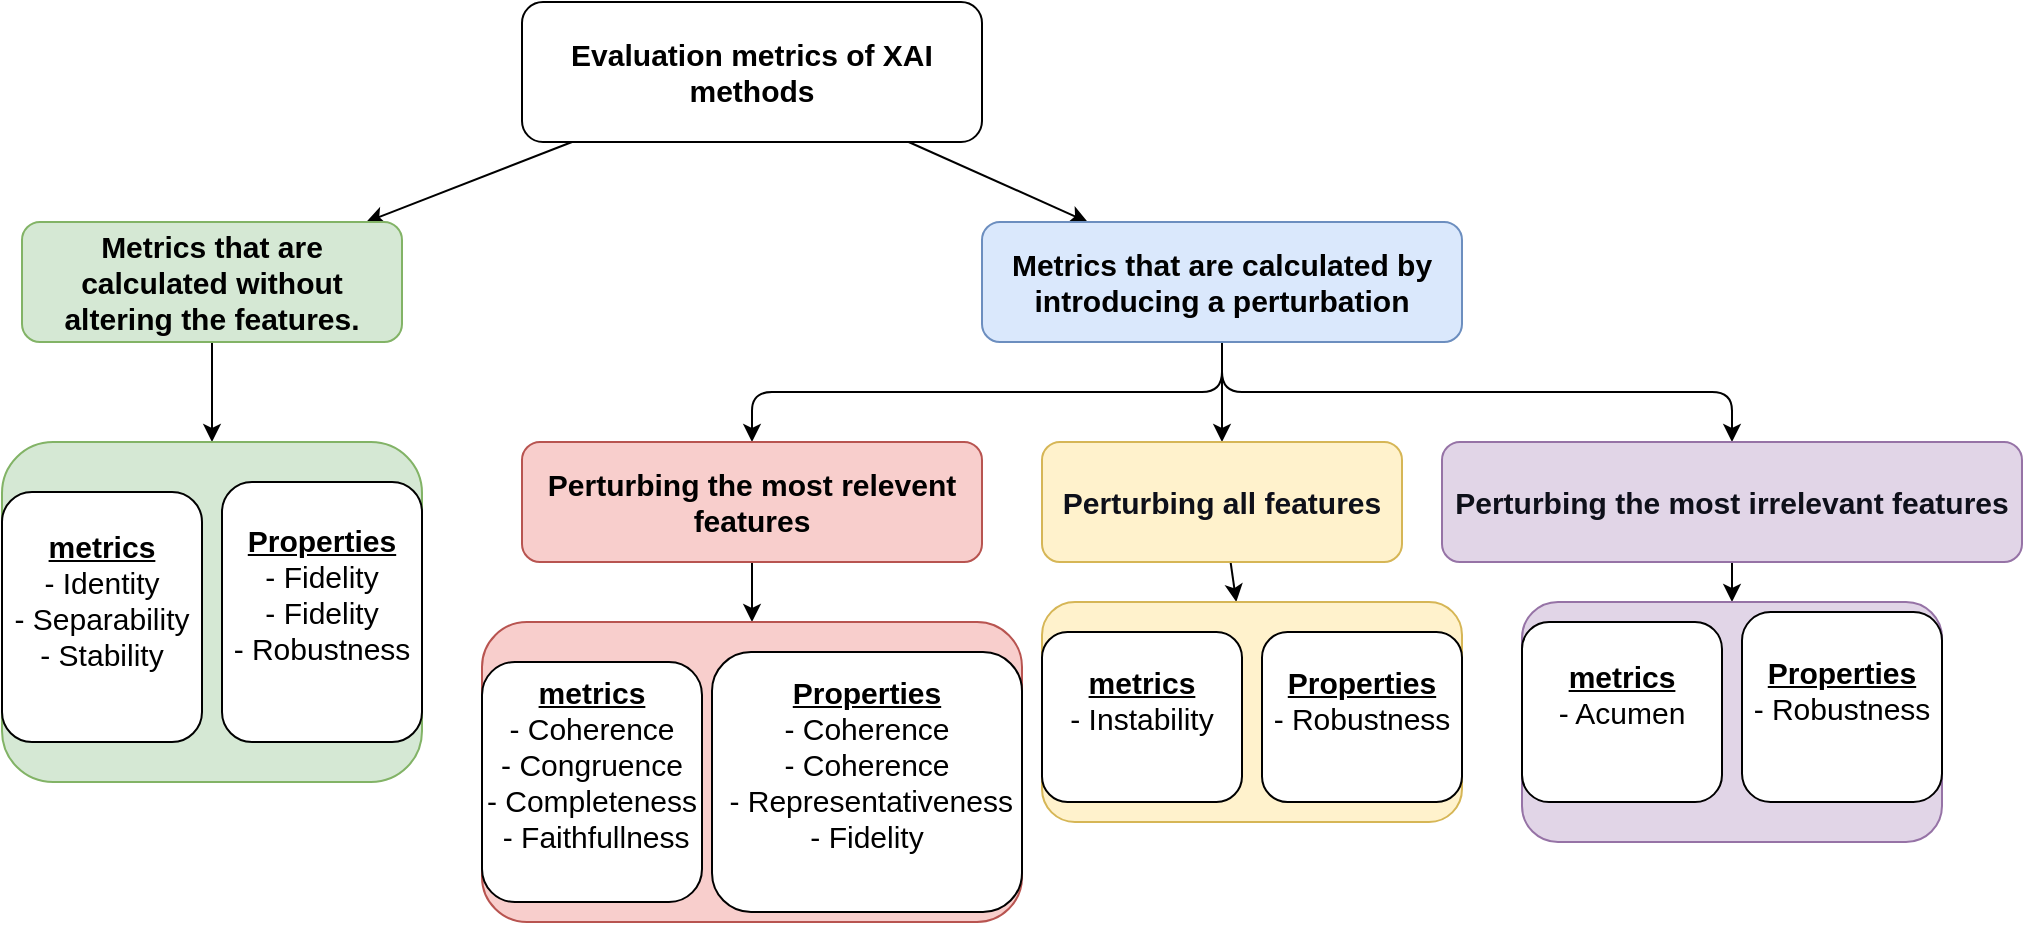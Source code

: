 <mxfile version="24.7.17">
  <diagram id="C5RBs43oDa-KdzZeNtuy" name="Page-1">
    <mxGraphModel dx="1114" dy="739" grid="1" gridSize="10" guides="1" tooltips="1" connect="1" arrows="1" fold="1" page="1" pageScale="1" pageWidth="1169" pageHeight="827" math="0" shadow="0">
      <root>
        <mxCell id="WIyWlLk6GJQsqaUBKTNV-0" />
        <mxCell id="WIyWlLk6GJQsqaUBKTNV-1" parent="WIyWlLk6GJQsqaUBKTNV-0" />
        <mxCell id="3SjeZ5jOU1wM5McMUVgE-2" value="" style="rounded=1;orthogonalLoop=1;jettySize=auto;html=1;fontSize=15;" parent="WIyWlLk6GJQsqaUBKTNV-1" source="3SjeZ5jOU1wM5McMUVgE-0" target="3SjeZ5jOU1wM5McMUVgE-1" edge="1">
          <mxGeometry relative="1" as="geometry" />
        </mxCell>
        <mxCell id="3SjeZ5jOU1wM5McMUVgE-4" value="" style="rounded=1;orthogonalLoop=1;jettySize=auto;html=1;fontSize=15;" parent="WIyWlLk6GJQsqaUBKTNV-1" source="3SjeZ5jOU1wM5McMUVgE-0" target="3SjeZ5jOU1wM5McMUVgE-3" edge="1">
          <mxGeometry relative="1" as="geometry" />
        </mxCell>
        <mxCell id="3SjeZ5jOU1wM5McMUVgE-0" value="Evaluation metrics of XAI methods" style="rounded=1;whiteSpace=wrap;html=1;fontStyle=1;fontSize=15;" parent="WIyWlLk6GJQsqaUBKTNV-1" vertex="1">
          <mxGeometry x="310" y="340" width="230" height="70" as="geometry" />
        </mxCell>
        <mxCell id="3SjeZ5jOU1wM5McMUVgE-8" value="" style="rounded=1;orthogonalLoop=1;jettySize=auto;html=1;fontSize=15;" parent="WIyWlLk6GJQsqaUBKTNV-1" source="3SjeZ5jOU1wM5McMUVgE-1" target="3SjeZ5jOU1wM5McMUVgE-7" edge="1">
          <mxGeometry relative="1" as="geometry" />
        </mxCell>
        <mxCell id="3SjeZ5jOU1wM5McMUVgE-1" value="Metrics that are calculated without altering the features." style="whiteSpace=wrap;html=1;rounded=1;fontStyle=1;fillColor=#d5e8d4;strokeColor=#82b366;fontSize=15;" parent="WIyWlLk6GJQsqaUBKTNV-1" vertex="1">
          <mxGeometry x="60" y="450" width="190" height="60" as="geometry" />
        </mxCell>
        <mxCell id="3SjeZ5jOU1wM5McMUVgE-17" value="" style="edgeStyle=orthogonalEdgeStyle;rounded=1;orthogonalLoop=1;jettySize=auto;html=1;" parent="WIyWlLk6GJQsqaUBKTNV-1" source="3SjeZ5jOU1wM5McMUVgE-3" target="3SjeZ5jOU1wM5McMUVgE-16" edge="1">
          <mxGeometry relative="1" as="geometry" />
        </mxCell>
        <mxCell id="3SjeZ5jOU1wM5McMUVgE-19" value="" style="edgeStyle=orthogonalEdgeStyle;rounded=1;orthogonalLoop=1;jettySize=auto;html=1;" parent="WIyWlLk6GJQsqaUBKTNV-1" source="3SjeZ5jOU1wM5McMUVgE-3" target="3SjeZ5jOU1wM5McMUVgE-18" edge="1">
          <mxGeometry relative="1" as="geometry" />
        </mxCell>
        <mxCell id="3SjeZ5jOU1wM5McMUVgE-21" value="" style="edgeStyle=orthogonalEdgeStyle;rounded=1;orthogonalLoop=1;jettySize=auto;html=1;" parent="WIyWlLk6GJQsqaUBKTNV-1" source="3SjeZ5jOU1wM5McMUVgE-3" target="3SjeZ5jOU1wM5McMUVgE-20" edge="1">
          <mxGeometry relative="1" as="geometry" />
        </mxCell>
        <mxCell id="3SjeZ5jOU1wM5McMUVgE-3" value="Metrics that are calculated by introducing a perturbation" style="whiteSpace=wrap;html=1;rounded=1;fillColor=#dae8fc;strokeColor=#6c8ebf;fontStyle=1;fontSize=15;" parent="WIyWlLk6GJQsqaUBKTNV-1" vertex="1">
          <mxGeometry x="540" y="450" width="240" height="60" as="geometry" />
        </mxCell>
        <mxCell id="3SjeZ5jOU1wM5McMUVgE-7" value="" style="whiteSpace=wrap;html=1;fillColor=#d5e8d4;strokeColor=#82b366;rounded=1;fontStyle=1;fontSize=15;" parent="WIyWlLk6GJQsqaUBKTNV-1" vertex="1">
          <mxGeometry x="50" y="560" width="210" height="170" as="geometry" />
        </mxCell>
        <mxCell id="3SjeZ5jOU1wM5McMUVgE-14" value="&lt;div style=&quot;forced-color-adjust: none; font-size: 15px;&quot;&gt;&lt;span style=&quot;forced-color-adjust: none; background-color: initial; font-size: 15px;&quot;&gt;&lt;b style=&quot;forced-color-adjust: none;&quot;&gt;&lt;u style=&quot;forced-color-adjust: none;&quot;&gt;metrics&lt;/u&gt;&lt;/b&gt;&lt;/span&gt;&lt;/div&gt;&lt;div style=&quot;forced-color-adjust: none; font-size: 15px;&quot;&gt;&lt;span style=&quot;forced-color-adjust: none; background-color: initial; font-size: 15px;&quot;&gt;- Identity&lt;/span&gt;&lt;/div&gt;&lt;div style=&quot;forced-color-adjust: none; font-size: 15px;&quot;&gt;&lt;span style=&quot;forced-color-adjust: none; background-color: initial; font-size: 15px;&quot;&gt;- Separability&lt;/span&gt;&lt;/div&gt;&lt;div style=&quot;forced-color-adjust: none; font-size: 15px;&quot;&gt;- Stability&lt;br style=&quot;forced-color-adjust: none; font-size: 15px;&quot;&gt;&lt;div style=&quot;forced-color-adjust: none; font-size: 15px;&quot;&gt;&lt;br style=&quot;forced-color-adjust: none; color: rgb(0, 0, 0); font-family: Helvetica; font-size: 15px; font-style: normal; font-variant-ligatures: normal; font-variant-caps: normal; font-weight: 400; letter-spacing: normal; orphans: 2; text-indent: 0px; text-transform: none; widows: 2; word-spacing: 0px; -webkit-text-stroke-width: 0px; white-space: normal; background-color: rgb(251, 251, 251); text-decoration-thickness: initial; text-decoration-style: initial; text-decoration-color: initial;&quot;&gt;&lt;/div&gt;&lt;/div&gt;" style="rounded=1;whiteSpace=wrap;html=1;align=center;" parent="WIyWlLk6GJQsqaUBKTNV-1" vertex="1">
          <mxGeometry x="50" y="585" width="100" height="125" as="geometry" />
        </mxCell>
        <mxCell id="3SjeZ5jOU1wM5McMUVgE-15" value="&lt;meta charset=&quot;utf-8&quot;&gt;&lt;div style=&quot;forced-color-adjust: none; font-size: 15px;&quot;&gt;&lt;span style=&quot;forced-color-adjust: none; background-color: initial; font-size: 15px;&quot;&gt;&lt;b style=&quot;forced-color-adjust: none;&quot;&gt;&lt;u style=&quot;forced-color-adjust: none;&quot;&gt;Properties&lt;/u&gt;&lt;/b&gt;&lt;/span&gt;&lt;/div&gt;&lt;div style=&quot;forced-color-adjust: none; font-size: 15px;&quot;&gt;&lt;span style=&quot;forced-color-adjust: none; background-color: initial; font-size: 15px;&quot;&gt;- Fidelity&lt;/span&gt;&lt;/div&gt;&lt;div style=&quot;forced-color-adjust: none; font-size: 15px;&quot;&gt;&lt;span style=&quot;forced-color-adjust: none; background-color: initial; font-size: 15px;&quot;&gt;- Fidelity&lt;/span&gt;&lt;/div&gt;&lt;div style=&quot;forced-color-adjust: none; font-size: 15px;&quot;&gt;- Robustness&lt;br style=&quot;forced-color-adjust: none; font-size: 15px;&quot;&gt;&lt;div style=&quot;forced-color-adjust: none; font-size: 15px;&quot;&gt;&lt;br style=&quot;forced-color-adjust: none; color: rgb(0, 0, 0); font-family: Helvetica; font-size: 15px; font-style: normal; font-variant-ligatures: normal; font-variant-caps: normal; font-weight: 400; letter-spacing: normal; orphans: 2; text-align: left; text-indent: 0px; text-transform: none; widows: 2; word-spacing: 0px; -webkit-text-stroke-width: 0px; white-space: normal; background-color: rgb(251, 251, 251); text-decoration-thickness: initial; text-decoration-style: initial; text-decoration-color: initial;&quot;&gt;&lt;/div&gt;&lt;/div&gt;" style="rounded=1;whiteSpace=wrap;html=1;" parent="WIyWlLk6GJQsqaUBKTNV-1" vertex="1">
          <mxGeometry x="160" y="580" width="100" height="130" as="geometry" />
        </mxCell>
        <mxCell id="3SjeZ5jOU1wM5McMUVgE-25" value="" style="rounded=1;orthogonalLoop=1;jettySize=auto;html=1;" parent="WIyWlLk6GJQsqaUBKTNV-1" source="3SjeZ5jOU1wM5McMUVgE-16" target="3SjeZ5jOU1wM5McMUVgE-24" edge="1">
          <mxGeometry relative="1" as="geometry" />
        </mxCell>
        <mxCell id="3SjeZ5jOU1wM5McMUVgE-16" value="&lt;strong style=&quot;text-align: start; color: rgb(14, 16, 26); background: none; margin-top: 0pt; margin-bottom: 0pt;&quot;&gt;Perturbing all features&lt;/strong&gt;" style="whiteSpace=wrap;html=1;fontSize=15;fillColor=#fff2cc;strokeColor=#d6b656;rounded=1;fontStyle=1;" parent="WIyWlLk6GJQsqaUBKTNV-1" vertex="1">
          <mxGeometry x="570" y="560" width="180" height="60" as="geometry" />
        </mxCell>
        <mxCell id="3SjeZ5jOU1wM5McMUVgE-23" value="" style="rounded=1;orthogonalLoop=1;jettySize=auto;html=1;" parent="WIyWlLk6GJQsqaUBKTNV-1" source="3SjeZ5jOU1wM5McMUVgE-18" target="3SjeZ5jOU1wM5McMUVgE-22" edge="1">
          <mxGeometry relative="1" as="geometry" />
        </mxCell>
        <mxCell id="3SjeZ5jOU1wM5McMUVgE-18" value="Perturbing the most relevent features" style="whiteSpace=wrap;html=1;fontSize=15;fillColor=#f8cecc;strokeColor=#b85450;rounded=1;fontStyle=1;" parent="WIyWlLk6GJQsqaUBKTNV-1" vertex="1">
          <mxGeometry x="310" y="560" width="230" height="60" as="geometry" />
        </mxCell>
        <mxCell id="3SjeZ5jOU1wM5McMUVgE-27" value="" style="rounded=1;orthogonalLoop=1;jettySize=auto;html=1;" parent="WIyWlLk6GJQsqaUBKTNV-1" source="3SjeZ5jOU1wM5McMUVgE-20" target="3SjeZ5jOU1wM5McMUVgE-26" edge="1">
          <mxGeometry relative="1" as="geometry" />
        </mxCell>
        <mxCell id="3SjeZ5jOU1wM5McMUVgE-20" value="&lt;strong style=&quot;text-align: start; color: rgb(14, 16, 26); background: none; margin-top: 0pt; margin-bottom: 0pt;&quot;&gt;Perturbing the most irrelevant features&lt;/strong&gt;" style="whiteSpace=wrap;html=1;fontSize=15;fillColor=#e1d5e7;strokeColor=#9673a6;rounded=1;fontStyle=1;" parent="WIyWlLk6GJQsqaUBKTNV-1" vertex="1">
          <mxGeometry x="770" y="560" width="290" height="60" as="geometry" />
        </mxCell>
        <mxCell id="3SjeZ5jOU1wM5McMUVgE-22" value="" style="whiteSpace=wrap;html=1;fontSize=15;fillColor=#f8cecc;strokeColor=#b85450;rounded=1;fontStyle=1;" parent="WIyWlLk6GJQsqaUBKTNV-1" vertex="1">
          <mxGeometry x="290" y="650" width="270" height="150" as="geometry" />
        </mxCell>
        <mxCell id="3SjeZ5jOU1wM5McMUVgE-24" value="" style="whiteSpace=wrap;html=1;fontSize=15;fillColor=#fff2cc;strokeColor=#d6b656;rounded=1;fontStyle=1;" parent="WIyWlLk6GJQsqaUBKTNV-1" vertex="1">
          <mxGeometry x="570" y="640" width="210" height="110" as="geometry" />
        </mxCell>
        <mxCell id="3SjeZ5jOU1wM5McMUVgE-26" value="" style="whiteSpace=wrap;html=1;fontSize=15;fillColor=#e1d5e7;strokeColor=#9673a6;rounded=1;fontStyle=1;" parent="WIyWlLk6GJQsqaUBKTNV-1" vertex="1">
          <mxGeometry x="810" y="640" width="210" height="120" as="geometry" />
        </mxCell>
        <mxCell id="3SjeZ5jOU1wM5McMUVgE-28" value="&lt;div style=&quot;forced-color-adjust: none; font-size: 15px;&quot;&gt;&lt;span style=&quot;forced-color-adjust: none; background-color: initial; font-size: 15px;&quot;&gt;&lt;b style=&quot;forced-color-adjust: none;&quot;&gt;&lt;u style=&quot;forced-color-adjust: none;&quot;&gt;metrics&lt;/u&gt;&lt;/b&gt;&lt;/span&gt;&lt;/div&gt;&lt;div style=&quot;forced-color-adjust: none; font-size: 15px;&quot;&gt;&lt;span style=&quot;forced-color-adjust: none; background-color: initial; font-size: 15px;&quot;&gt;- Coherence&lt;/span&gt;&lt;/div&gt;&lt;div style=&quot;forced-color-adjust: none; font-size: 15px;&quot;&gt;&lt;span style=&quot;forced-color-adjust: none; background-color: initial; font-size: 15px;&quot;&gt;- Congruence&lt;/span&gt;&lt;/div&gt;&lt;div style=&quot;forced-color-adjust: none; font-size: 15px;&quot;&gt;&lt;span style=&quot;forced-color-adjust: none; background-color: initial; font-size: 15px;&quot;&gt;- Completeness&lt;/span&gt;&lt;/div&gt;&lt;div style=&quot;forced-color-adjust: none; font-size: 15px;&quot;&gt;&lt;span style=&quot;forced-color-adjust: none; background-color: initial; font-size: 15px;&quot;&gt;&amp;nbsp;- Faithfullness&lt;/span&gt;&lt;/div&gt;&lt;div style=&quot;forced-color-adjust: none; font-size: 15px;&quot;&gt;&lt;div style=&quot;forced-color-adjust: none; font-size: 15px;&quot;&gt;&lt;br style=&quot;forced-color-adjust: none; color: rgb(0, 0, 0); font-family: Helvetica; font-size: 15px; font-style: normal; font-variant-ligatures: normal; font-variant-caps: normal; font-weight: 400; letter-spacing: normal; orphans: 2; text-indent: 0px; text-transform: none; widows: 2; word-spacing: 0px; -webkit-text-stroke-width: 0px; white-space: normal; background-color: rgb(251, 251, 251); text-decoration-thickness: initial; text-decoration-style: initial; text-decoration-color: initial;&quot;&gt;&lt;/div&gt;&lt;/div&gt;" style="rounded=1;whiteSpace=wrap;html=1;align=center;" parent="WIyWlLk6GJQsqaUBKTNV-1" vertex="1">
          <mxGeometry x="290" y="670" width="110" height="120" as="geometry" />
        </mxCell>
        <mxCell id="3SjeZ5jOU1wM5McMUVgE-29" value="&lt;div style=&quot;forced-color-adjust: none; font-size: 15px;&quot;&gt;&lt;span style=&quot;forced-color-adjust: none; background-color: initial; font-size: 15px;&quot;&gt;&lt;b style=&quot;forced-color-adjust: none;&quot;&gt;&lt;u style=&quot;forced-color-adjust: none;&quot;&gt;Properties&lt;/u&gt;&lt;/b&gt;&lt;/span&gt;&lt;/div&gt;&lt;div style=&quot;forced-color-adjust: none; font-size: 15px;&quot;&gt;&lt;span style=&quot;forced-color-adjust: none; background-color: initial; font-size: 15px;&quot;&gt;- Coherence&lt;/span&gt;&lt;/div&gt;&lt;div style=&quot;forced-color-adjust: none; font-size: 15px;&quot;&gt;&lt;span style=&quot;forced-color-adjust: none; background-color: initial; font-size: 15px;&quot;&gt;- Coherence&lt;/span&gt;&lt;/div&gt;&lt;div style=&quot;forced-color-adjust: none; font-size: 15px;&quot;&gt;&lt;span style=&quot;forced-color-adjust: none; background-color: initial; font-size: 15px;&quot;&gt;&amp;nbsp;- Representativeness&lt;/span&gt;&lt;/div&gt;&lt;div style=&quot;forced-color-adjust: none; font-size: 15px;&quot;&gt;- Fidelity&lt;/div&gt;&lt;div style=&quot;forced-color-adjust: none; font-size: 15px;&quot;&gt;&lt;div style=&quot;forced-color-adjust: none; font-size: 15px;&quot;&gt;&lt;br style=&quot;forced-color-adjust: none; color: rgb(0, 0, 0); font-family: Helvetica; font-size: 15px; font-style: normal; font-variant-ligatures: normal; font-variant-caps: normal; font-weight: 400; letter-spacing: normal; orphans: 2; text-align: left; text-indent: 0px; text-transform: none; widows: 2; word-spacing: 0px; -webkit-text-stroke-width: 0px; white-space: normal; background-color: rgb(251, 251, 251); text-decoration-thickness: initial; text-decoration-style: initial; text-decoration-color: initial;&quot;&gt;&lt;/div&gt;&lt;/div&gt;" style="rounded=1;whiteSpace=wrap;html=1;" parent="WIyWlLk6GJQsqaUBKTNV-1" vertex="1">
          <mxGeometry x="405" y="665" width="155" height="130" as="geometry" />
        </mxCell>
        <mxCell id="3SjeZ5jOU1wM5McMUVgE-30" value="&lt;div style=&quot;forced-color-adjust: none; font-size: 15px;&quot;&gt;&lt;span style=&quot;forced-color-adjust: none; background-color: initial; font-size: 15px;&quot;&gt;&lt;b style=&quot;forced-color-adjust: none;&quot;&gt;&lt;u style=&quot;forced-color-adjust: none;&quot;&gt;metrics&lt;/u&gt;&lt;/b&gt;&lt;/span&gt;&lt;/div&gt;&lt;div style=&quot;forced-color-adjust: none; font-size: 15px;&quot;&gt;&lt;span style=&quot;forced-color-adjust: none; background-color: initial; font-size: 15px;&quot;&gt;- Instability&lt;/span&gt;&lt;/div&gt;&lt;div style=&quot;forced-color-adjust: none; font-size: 15px;&quot;&gt;&lt;div style=&quot;forced-color-adjust: none; font-size: 15px;&quot;&gt;&lt;br style=&quot;forced-color-adjust: none; color: rgb(0, 0, 0); font-family: Helvetica; font-size: 15px; font-style: normal; font-variant-ligatures: normal; font-variant-caps: normal; font-weight: 400; letter-spacing: normal; orphans: 2; text-indent: 0px; text-transform: none; widows: 2; word-spacing: 0px; -webkit-text-stroke-width: 0px; white-space: normal; background-color: rgb(251, 251, 251); text-decoration-thickness: initial; text-decoration-style: initial; text-decoration-color: initial;&quot;&gt;&lt;/div&gt;&lt;/div&gt;" style="rounded=1;whiteSpace=wrap;html=1;align=center;" parent="WIyWlLk6GJQsqaUBKTNV-1" vertex="1">
          <mxGeometry x="570" y="655" width="100" height="85" as="geometry" />
        </mxCell>
        <mxCell id="3SjeZ5jOU1wM5McMUVgE-31" value="&lt;div style=&quot;forced-color-adjust: none; font-size: 15px;&quot;&gt;&lt;span style=&quot;forced-color-adjust: none; background-color: initial; font-size: 15px;&quot;&gt;&lt;b style=&quot;forced-color-adjust: none;&quot;&gt;&lt;u style=&quot;forced-color-adjust: none;&quot;&gt;Properties&lt;/u&gt;&lt;/b&gt;&lt;/span&gt;&lt;/div&gt;&lt;div style=&quot;forced-color-adjust: none; font-size: 15px;&quot;&gt;&lt;span style=&quot;forced-color-adjust: none; background-color: initial; font-size: 15px;&quot;&gt;- Robustness&lt;/span&gt;&lt;/div&gt;&lt;div style=&quot;forced-color-adjust: none; font-size: 15px;&quot;&gt;&lt;div style=&quot;forced-color-adjust: none; font-size: 15px;&quot;&gt;&lt;br style=&quot;forced-color-adjust: none; color: rgb(0, 0, 0); font-family: Helvetica; font-size: 15px; font-style: normal; font-variant-ligatures: normal; font-variant-caps: normal; font-weight: 400; letter-spacing: normal; orphans: 2; text-align: left; text-indent: 0px; text-transform: none; widows: 2; word-spacing: 0px; -webkit-text-stroke-width: 0px; white-space: normal; background-color: rgb(251, 251, 251); text-decoration-thickness: initial; text-decoration-style: initial; text-decoration-color: initial;&quot;&gt;&lt;/div&gt;&lt;/div&gt;" style="rounded=1;whiteSpace=wrap;html=1;" parent="WIyWlLk6GJQsqaUBKTNV-1" vertex="1">
          <mxGeometry x="680" y="655" width="100" height="85" as="geometry" />
        </mxCell>
        <mxCell id="3SjeZ5jOU1wM5McMUVgE-32" value="&lt;div style=&quot;forced-color-adjust: none; font-size: 15px;&quot;&gt;&lt;span style=&quot;forced-color-adjust: none; background-color: initial; font-size: 15px;&quot;&gt;&lt;b style=&quot;forced-color-adjust: none;&quot;&gt;&lt;u style=&quot;forced-color-adjust: none;&quot;&gt;Properties&lt;/u&gt;&lt;/b&gt;&lt;/span&gt;&lt;/div&gt;&lt;div style=&quot;forced-color-adjust: none; font-size: 15px;&quot;&gt;- Robustness&lt;br style=&quot;forced-color-adjust: none; font-size: 15px;&quot;&gt;&lt;div style=&quot;forced-color-adjust: none; font-size: 15px;&quot;&gt;&lt;br style=&quot;forced-color-adjust: none; color: rgb(0, 0, 0); font-family: Helvetica; font-size: 15px; font-style: normal; font-variant-ligatures: normal; font-variant-caps: normal; font-weight: 400; letter-spacing: normal; orphans: 2; text-align: left; text-indent: 0px; text-transform: none; widows: 2; word-spacing: 0px; -webkit-text-stroke-width: 0px; white-space: normal; background-color: rgb(251, 251, 251); text-decoration-thickness: initial; text-decoration-style: initial; text-decoration-color: initial;&quot;&gt;&lt;/div&gt;&lt;/div&gt;" style="rounded=1;whiteSpace=wrap;html=1;" parent="WIyWlLk6GJQsqaUBKTNV-1" vertex="1">
          <mxGeometry x="920" y="645" width="100" height="95" as="geometry" />
        </mxCell>
        <mxCell id="3SjeZ5jOU1wM5McMUVgE-33" value="&lt;div style=&quot;forced-color-adjust: none; font-size: 15px;&quot;&gt;&lt;span style=&quot;forced-color-adjust: none; background-color: initial; font-size: 15px;&quot;&gt;&lt;b style=&quot;forced-color-adjust: none;&quot;&gt;&lt;u style=&quot;forced-color-adjust: none;&quot;&gt;metrics&lt;/u&gt;&lt;/b&gt;&lt;/span&gt;&lt;/div&gt;&lt;div style=&quot;forced-color-adjust: none; font-size: 15px;&quot;&gt;&lt;span style=&quot;forced-color-adjust: none; background-color: initial; font-size: 15px;&quot;&gt;- Acumen&lt;/span&gt;&lt;/div&gt;&lt;div style=&quot;forced-color-adjust: none; font-size: 15px;&quot;&gt;&lt;div style=&quot;forced-color-adjust: none; font-size: 15px;&quot;&gt;&lt;br style=&quot;forced-color-adjust: none; color: rgb(0, 0, 0); font-family: Helvetica; font-size: 15px; font-style: normal; font-variant-ligatures: normal; font-variant-caps: normal; font-weight: 400; letter-spacing: normal; orphans: 2; text-indent: 0px; text-transform: none; widows: 2; word-spacing: 0px; -webkit-text-stroke-width: 0px; white-space: normal; background-color: rgb(251, 251, 251); text-decoration-thickness: initial; text-decoration-style: initial; text-decoration-color: initial;&quot;&gt;&lt;/div&gt;&lt;/div&gt;" style="rounded=1;whiteSpace=wrap;html=1;align=center;" parent="WIyWlLk6GJQsqaUBKTNV-1" vertex="1">
          <mxGeometry x="810" y="650" width="100" height="90" as="geometry" />
        </mxCell>
      </root>
    </mxGraphModel>
  </diagram>
</mxfile>
